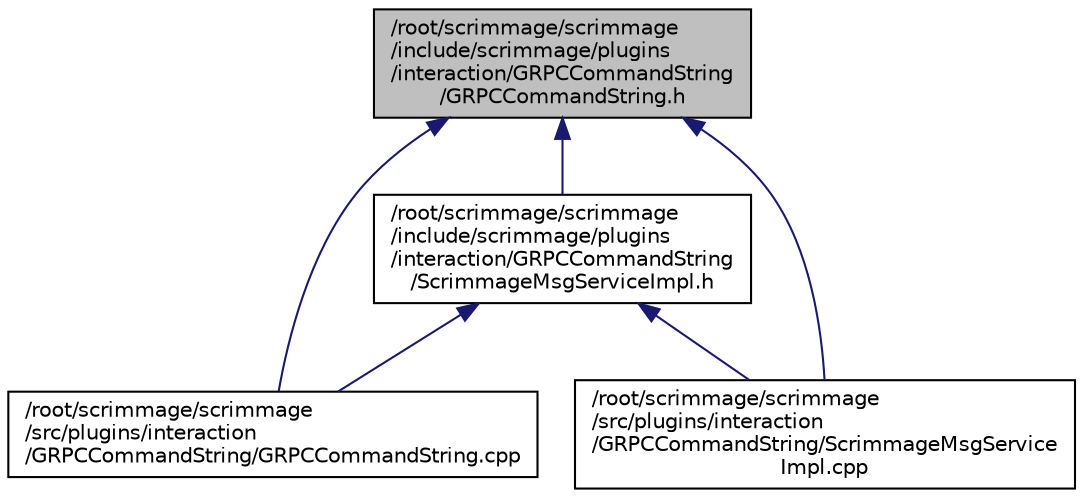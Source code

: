 digraph "/root/scrimmage/scrimmage/include/scrimmage/plugins/interaction/GRPCCommandString/GRPCCommandString.h"
{
 // LATEX_PDF_SIZE
  edge [fontname="Helvetica",fontsize="10",labelfontname="Helvetica",labelfontsize="10"];
  node [fontname="Helvetica",fontsize="10",shape=record];
  Node1 [label="/root/scrimmage/scrimmage\l/include/scrimmage/plugins\l/interaction/GRPCCommandString\l/GRPCCommandString.h",height=0.2,width=0.4,color="black", fillcolor="grey75", style="filled", fontcolor="black",tooltip="Brief file description."];
  Node1 -> Node2 [dir="back",color="midnightblue",fontsize="10",style="solid",fontname="Helvetica"];
  Node2 [label="/root/scrimmage/scrimmage\l/include/scrimmage/plugins\l/interaction/GRPCCommandString\l/ScrimmageMsgServiceImpl.h",height=0.2,width=0.4,color="black", fillcolor="white", style="filled",URL="$ScrimmageMsgServiceImpl_8h.html",tooltip="Brief file description."];
  Node2 -> Node3 [dir="back",color="midnightblue",fontsize="10",style="solid",fontname="Helvetica"];
  Node3 [label="/root/scrimmage/scrimmage\l/src/plugins/interaction\l/GRPCCommandString/GRPCCommandString.cpp",height=0.2,width=0.4,color="black", fillcolor="white", style="filled",URL="$GRPCCommandString_8cpp.html",tooltip="Brief file description."];
  Node2 -> Node4 [dir="back",color="midnightblue",fontsize="10",style="solid",fontname="Helvetica"];
  Node4 [label="/root/scrimmage/scrimmage\l/src/plugins/interaction\l/GRPCCommandString/ScrimmageMsgService\lImpl.cpp",height=0.2,width=0.4,color="black", fillcolor="white", style="filled",URL="$ScrimmageMsgServiceImpl_8cpp.html",tooltip="Brief file description."];
  Node1 -> Node3 [dir="back",color="midnightblue",fontsize="10",style="solid",fontname="Helvetica"];
  Node1 -> Node4 [dir="back",color="midnightblue",fontsize="10",style="solid",fontname="Helvetica"];
}
